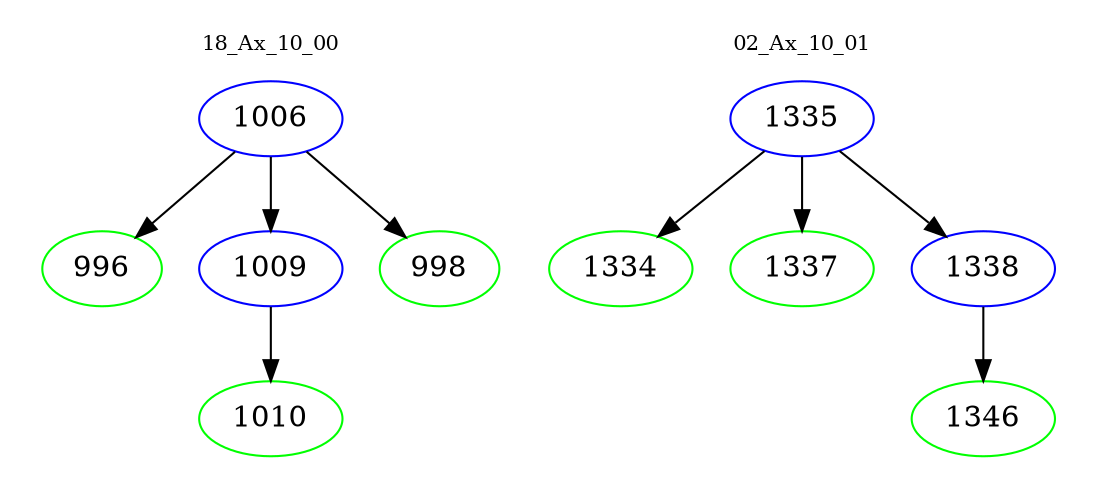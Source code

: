 digraph{
subgraph cluster_0 {
color = white
label = "18_Ax_10_00";
fontsize=10;
T0_1006 [label="1006", color="blue"]
T0_1006 -> T0_996 [color="black"]
T0_996 [label="996", color="green"]
T0_1006 -> T0_1009 [color="black"]
T0_1009 [label="1009", color="blue"]
T0_1009 -> T0_1010 [color="black"]
T0_1010 [label="1010", color="green"]
T0_1006 -> T0_998 [color="black"]
T0_998 [label="998", color="green"]
}
subgraph cluster_1 {
color = white
label = "02_Ax_10_01";
fontsize=10;
T1_1335 [label="1335", color="blue"]
T1_1335 -> T1_1334 [color="black"]
T1_1334 [label="1334", color="green"]
T1_1335 -> T1_1337 [color="black"]
T1_1337 [label="1337", color="green"]
T1_1335 -> T1_1338 [color="black"]
T1_1338 [label="1338", color="blue"]
T1_1338 -> T1_1346 [color="black"]
T1_1346 [label="1346", color="green"]
}
}
